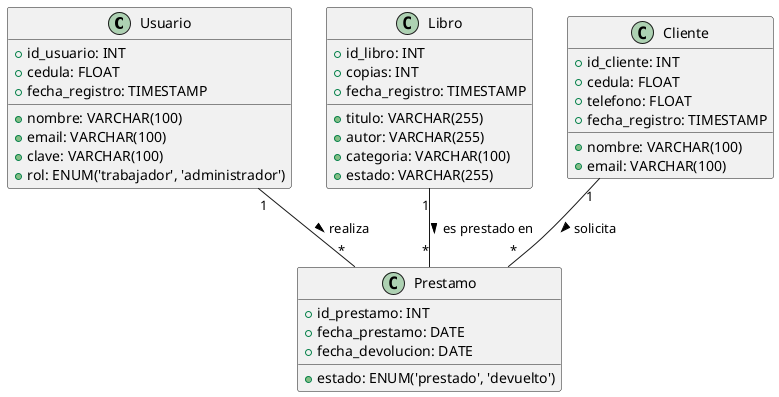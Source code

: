 @startuml Diagrama_Clases

class Usuario {
    +id_usuario: INT
    +nombre: VARCHAR(100)
    +cedula: FLOAT
    +email: VARCHAR(100)
    +clave: VARCHAR(100)
    +rol: ENUM('trabajador', 'administrador')
    +fecha_registro: TIMESTAMP
}

class Libro {
    +id_libro: INT
    +titulo: VARCHAR(255)
    +autor: VARCHAR(255)
    +categoria: VARCHAR(100)
    +copias: INT
    +estado: VARCHAR(255)
    +fecha_registro: TIMESTAMP
}

class Cliente {
    +id_cliente: INT
    +nombre: VARCHAR(100)
    +cedula: FLOAT
    +telefono: FLOAT
    +email: VARCHAR(100)
    +fecha_registro: TIMESTAMP
}

class Prestamo {
    +id_prestamo: INT
    +fecha_prestamo: DATE
    +fecha_devolucion: DATE
    +estado: ENUM('prestado', 'devuelto')
}

Usuario "1" -- "*" Prestamo: realiza >
Cliente "1" -- "*" Prestamo: solicita >
Libro "1" -- "*" Prestamo: es prestado en >

@enduml
